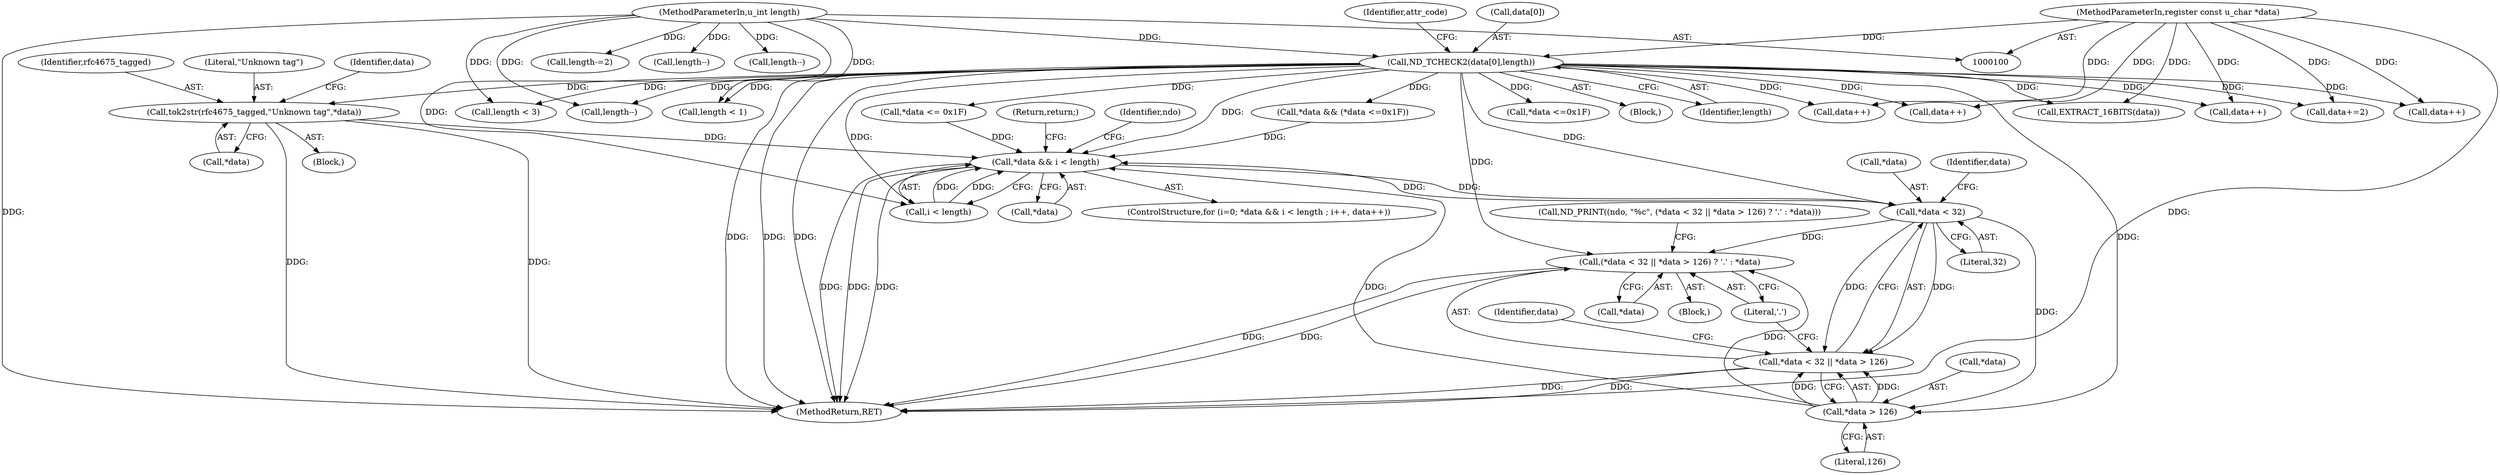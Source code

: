 digraph "1_tcpdump_1bc78d795cd5cad5525498658f414a11ea0a7e9c@pointer" {
"1000217" [label="(Call,tok2str(rfc4675_tagged,\"Unknown tag\",*data))"];
"1000107" [label="(Call,ND_TCHECK2(data[0],length))"];
"1000102" [label="(MethodParameterIn,register const u_char *data)"];
"1000103" [label="(MethodParameterIn,u_int length)"];
"1000233" [label="(Call,*data && i < length)"];
"1000251" [label="(Call,*data < 32)"];
"1000249" [label="(Call,(*data < 32 || *data > 126) ? '.' : *data)"];
"1000250" [label="(Call,*data < 32 || *data > 126)"];
"1000255" [label="(Call,*data > 126)"];
"1000223" [label="(Identifier,data)"];
"1000236" [label="(Call,i < length)"];
"1000157" [label="(Call,EXTRACT_16BITS(data))"];
"1000179" [label="(Call,length < 1)"];
"1000233" [label="(Call,*data && i < length)"];
"1000216" [label="(Block,)"];
"1000247" [label="(Block,)"];
"1000148" [label="(Call,data++)"];
"1000107" [label="(Call,ND_TCHECK2(data[0],length))"];
"1000255" [label="(Call,*data > 126)"];
"1000113" [label="(Identifier,attr_code)"];
"1000270" [label="(MethodReturn,RET)"];
"1000132" [label="(Call,*data <=0x1F)"];
"1000218" [label="(Identifier,rfc4675_tagged)"];
"1000103" [label="(MethodParameterIn,u_int length)"];
"1000105" [label="(Block,)"];
"1000251" [label="(Call,*data < 32)"];
"1000234" [label="(Call,*data)"];
"1000162" [label="(Call,length-=2)"];
"1000242" [label="(Call,data++)"];
"1000219" [label="(Literal,\"Unknown tag\")"];
"1000129" [label="(Call,*data && (*data <=0x1F))"];
"1000220" [label="(Call,*data)"];
"1000259" [label="(Literal,'.')"];
"1000260" [label="(Call,*data)"];
"1000205" [label="(Call,data++)"];
"1000150" [label="(Call,length--)"];
"1000111" [label="(Identifier,length)"];
"1000261" [label="(Identifier,data)"];
"1000102" [label="(MethodParameterIn,register const u_char *data)"];
"1000249" [label="(Call,(*data < 32 || *data > 126) ? '.' : *data)"];
"1000262" [label="(Return,return;)"];
"1000159" [label="(Call,data+=2)"];
"1000244" [label="(Call,ND_PRINT((ndo, \"%c\", (*data < 32 || *data > 126) ? '.' : *data)))"];
"1000117" [label="(Call,length < 3)"];
"1000226" [label="(Call,length--)"];
"1000229" [label="(ControlStructure,for (i=0; *data && i < length ; i++, data++))"];
"1000217" [label="(Call,tok2str(rfc4675_tagged,\"Unknown tag\",*data))"];
"1000256" [label="(Call,*data)"];
"1000224" [label="(Call,data++)"];
"1000252" [label="(Call,*data)"];
"1000108" [label="(Call,data[0])"];
"1000250" [label="(Call,*data < 32 || *data > 126)"];
"1000246" [label="(Identifier,ndo)"];
"1000254" [label="(Literal,32)"];
"1000257" [label="(Identifier,data)"];
"1000173" [label="(Call,*data <= 0x1F)"];
"1000207" [label="(Call,length--)"];
"1000258" [label="(Literal,126)"];
"1000217" -> "1000216"  [label="AST: "];
"1000217" -> "1000220"  [label="CFG: "];
"1000218" -> "1000217"  [label="AST: "];
"1000219" -> "1000217"  [label="AST: "];
"1000220" -> "1000217"  [label="AST: "];
"1000223" -> "1000217"  [label="CFG: "];
"1000217" -> "1000270"  [label="DDG: "];
"1000217" -> "1000270"  [label="DDG: "];
"1000107" -> "1000217"  [label="DDG: "];
"1000217" -> "1000233"  [label="DDG: "];
"1000107" -> "1000105"  [label="AST: "];
"1000107" -> "1000111"  [label="CFG: "];
"1000108" -> "1000107"  [label="AST: "];
"1000111" -> "1000107"  [label="AST: "];
"1000113" -> "1000107"  [label="CFG: "];
"1000107" -> "1000270"  [label="DDG: "];
"1000107" -> "1000270"  [label="DDG: "];
"1000107" -> "1000270"  [label="DDG: "];
"1000102" -> "1000107"  [label="DDG: "];
"1000103" -> "1000107"  [label="DDG: "];
"1000107" -> "1000117"  [label="DDG: "];
"1000107" -> "1000129"  [label="DDG: "];
"1000107" -> "1000132"  [label="DDG: "];
"1000107" -> "1000148"  [label="DDG: "];
"1000107" -> "1000157"  [label="DDG: "];
"1000107" -> "1000159"  [label="DDG: "];
"1000107" -> "1000173"  [label="DDG: "];
"1000107" -> "1000179"  [label="DDG: "];
"1000107" -> "1000205"  [label="DDG: "];
"1000107" -> "1000224"  [label="DDG: "];
"1000107" -> "1000226"  [label="DDG: "];
"1000107" -> "1000233"  [label="DDG: "];
"1000107" -> "1000236"  [label="DDG: "];
"1000107" -> "1000242"  [label="DDG: "];
"1000107" -> "1000249"  [label="DDG: "];
"1000107" -> "1000251"  [label="DDG: "];
"1000107" -> "1000255"  [label="DDG: "];
"1000102" -> "1000100"  [label="AST: "];
"1000102" -> "1000270"  [label="DDG: "];
"1000102" -> "1000148"  [label="DDG: "];
"1000102" -> "1000157"  [label="DDG: "];
"1000102" -> "1000159"  [label="DDG: "];
"1000102" -> "1000205"  [label="DDG: "];
"1000102" -> "1000224"  [label="DDG: "];
"1000102" -> "1000242"  [label="DDG: "];
"1000103" -> "1000100"  [label="AST: "];
"1000103" -> "1000270"  [label="DDG: "];
"1000103" -> "1000117"  [label="DDG: "];
"1000103" -> "1000150"  [label="DDG: "];
"1000103" -> "1000162"  [label="DDG: "];
"1000103" -> "1000179"  [label="DDG: "];
"1000103" -> "1000207"  [label="DDG: "];
"1000103" -> "1000226"  [label="DDG: "];
"1000103" -> "1000236"  [label="DDG: "];
"1000233" -> "1000229"  [label="AST: "];
"1000233" -> "1000234"  [label="CFG: "];
"1000233" -> "1000236"  [label="CFG: "];
"1000234" -> "1000233"  [label="AST: "];
"1000236" -> "1000233"  [label="AST: "];
"1000246" -> "1000233"  [label="CFG: "];
"1000262" -> "1000233"  [label="CFG: "];
"1000233" -> "1000270"  [label="DDG: "];
"1000233" -> "1000270"  [label="DDG: "];
"1000233" -> "1000270"  [label="DDG: "];
"1000173" -> "1000233"  [label="DDG: "];
"1000129" -> "1000233"  [label="DDG: "];
"1000251" -> "1000233"  [label="DDG: "];
"1000255" -> "1000233"  [label="DDG: "];
"1000236" -> "1000233"  [label="DDG: "];
"1000236" -> "1000233"  [label="DDG: "];
"1000233" -> "1000251"  [label="DDG: "];
"1000251" -> "1000250"  [label="AST: "];
"1000251" -> "1000254"  [label="CFG: "];
"1000252" -> "1000251"  [label="AST: "];
"1000254" -> "1000251"  [label="AST: "];
"1000257" -> "1000251"  [label="CFG: "];
"1000250" -> "1000251"  [label="CFG: "];
"1000251" -> "1000249"  [label="DDG: "];
"1000251" -> "1000250"  [label="DDG: "];
"1000251" -> "1000250"  [label="DDG: "];
"1000251" -> "1000255"  [label="DDG: "];
"1000249" -> "1000247"  [label="AST: "];
"1000249" -> "1000259"  [label="CFG: "];
"1000249" -> "1000260"  [label="CFG: "];
"1000250" -> "1000249"  [label="AST: "];
"1000259" -> "1000249"  [label="AST: "];
"1000260" -> "1000249"  [label="AST: "];
"1000244" -> "1000249"  [label="CFG: "];
"1000249" -> "1000270"  [label="DDG: "];
"1000249" -> "1000270"  [label="DDG: "];
"1000255" -> "1000249"  [label="DDG: "];
"1000250" -> "1000255"  [label="CFG: "];
"1000255" -> "1000250"  [label="AST: "];
"1000259" -> "1000250"  [label="CFG: "];
"1000261" -> "1000250"  [label="CFG: "];
"1000250" -> "1000270"  [label="DDG: "];
"1000250" -> "1000270"  [label="DDG: "];
"1000255" -> "1000250"  [label="DDG: "];
"1000255" -> "1000250"  [label="DDG: "];
"1000255" -> "1000258"  [label="CFG: "];
"1000256" -> "1000255"  [label="AST: "];
"1000258" -> "1000255"  [label="AST: "];
}
